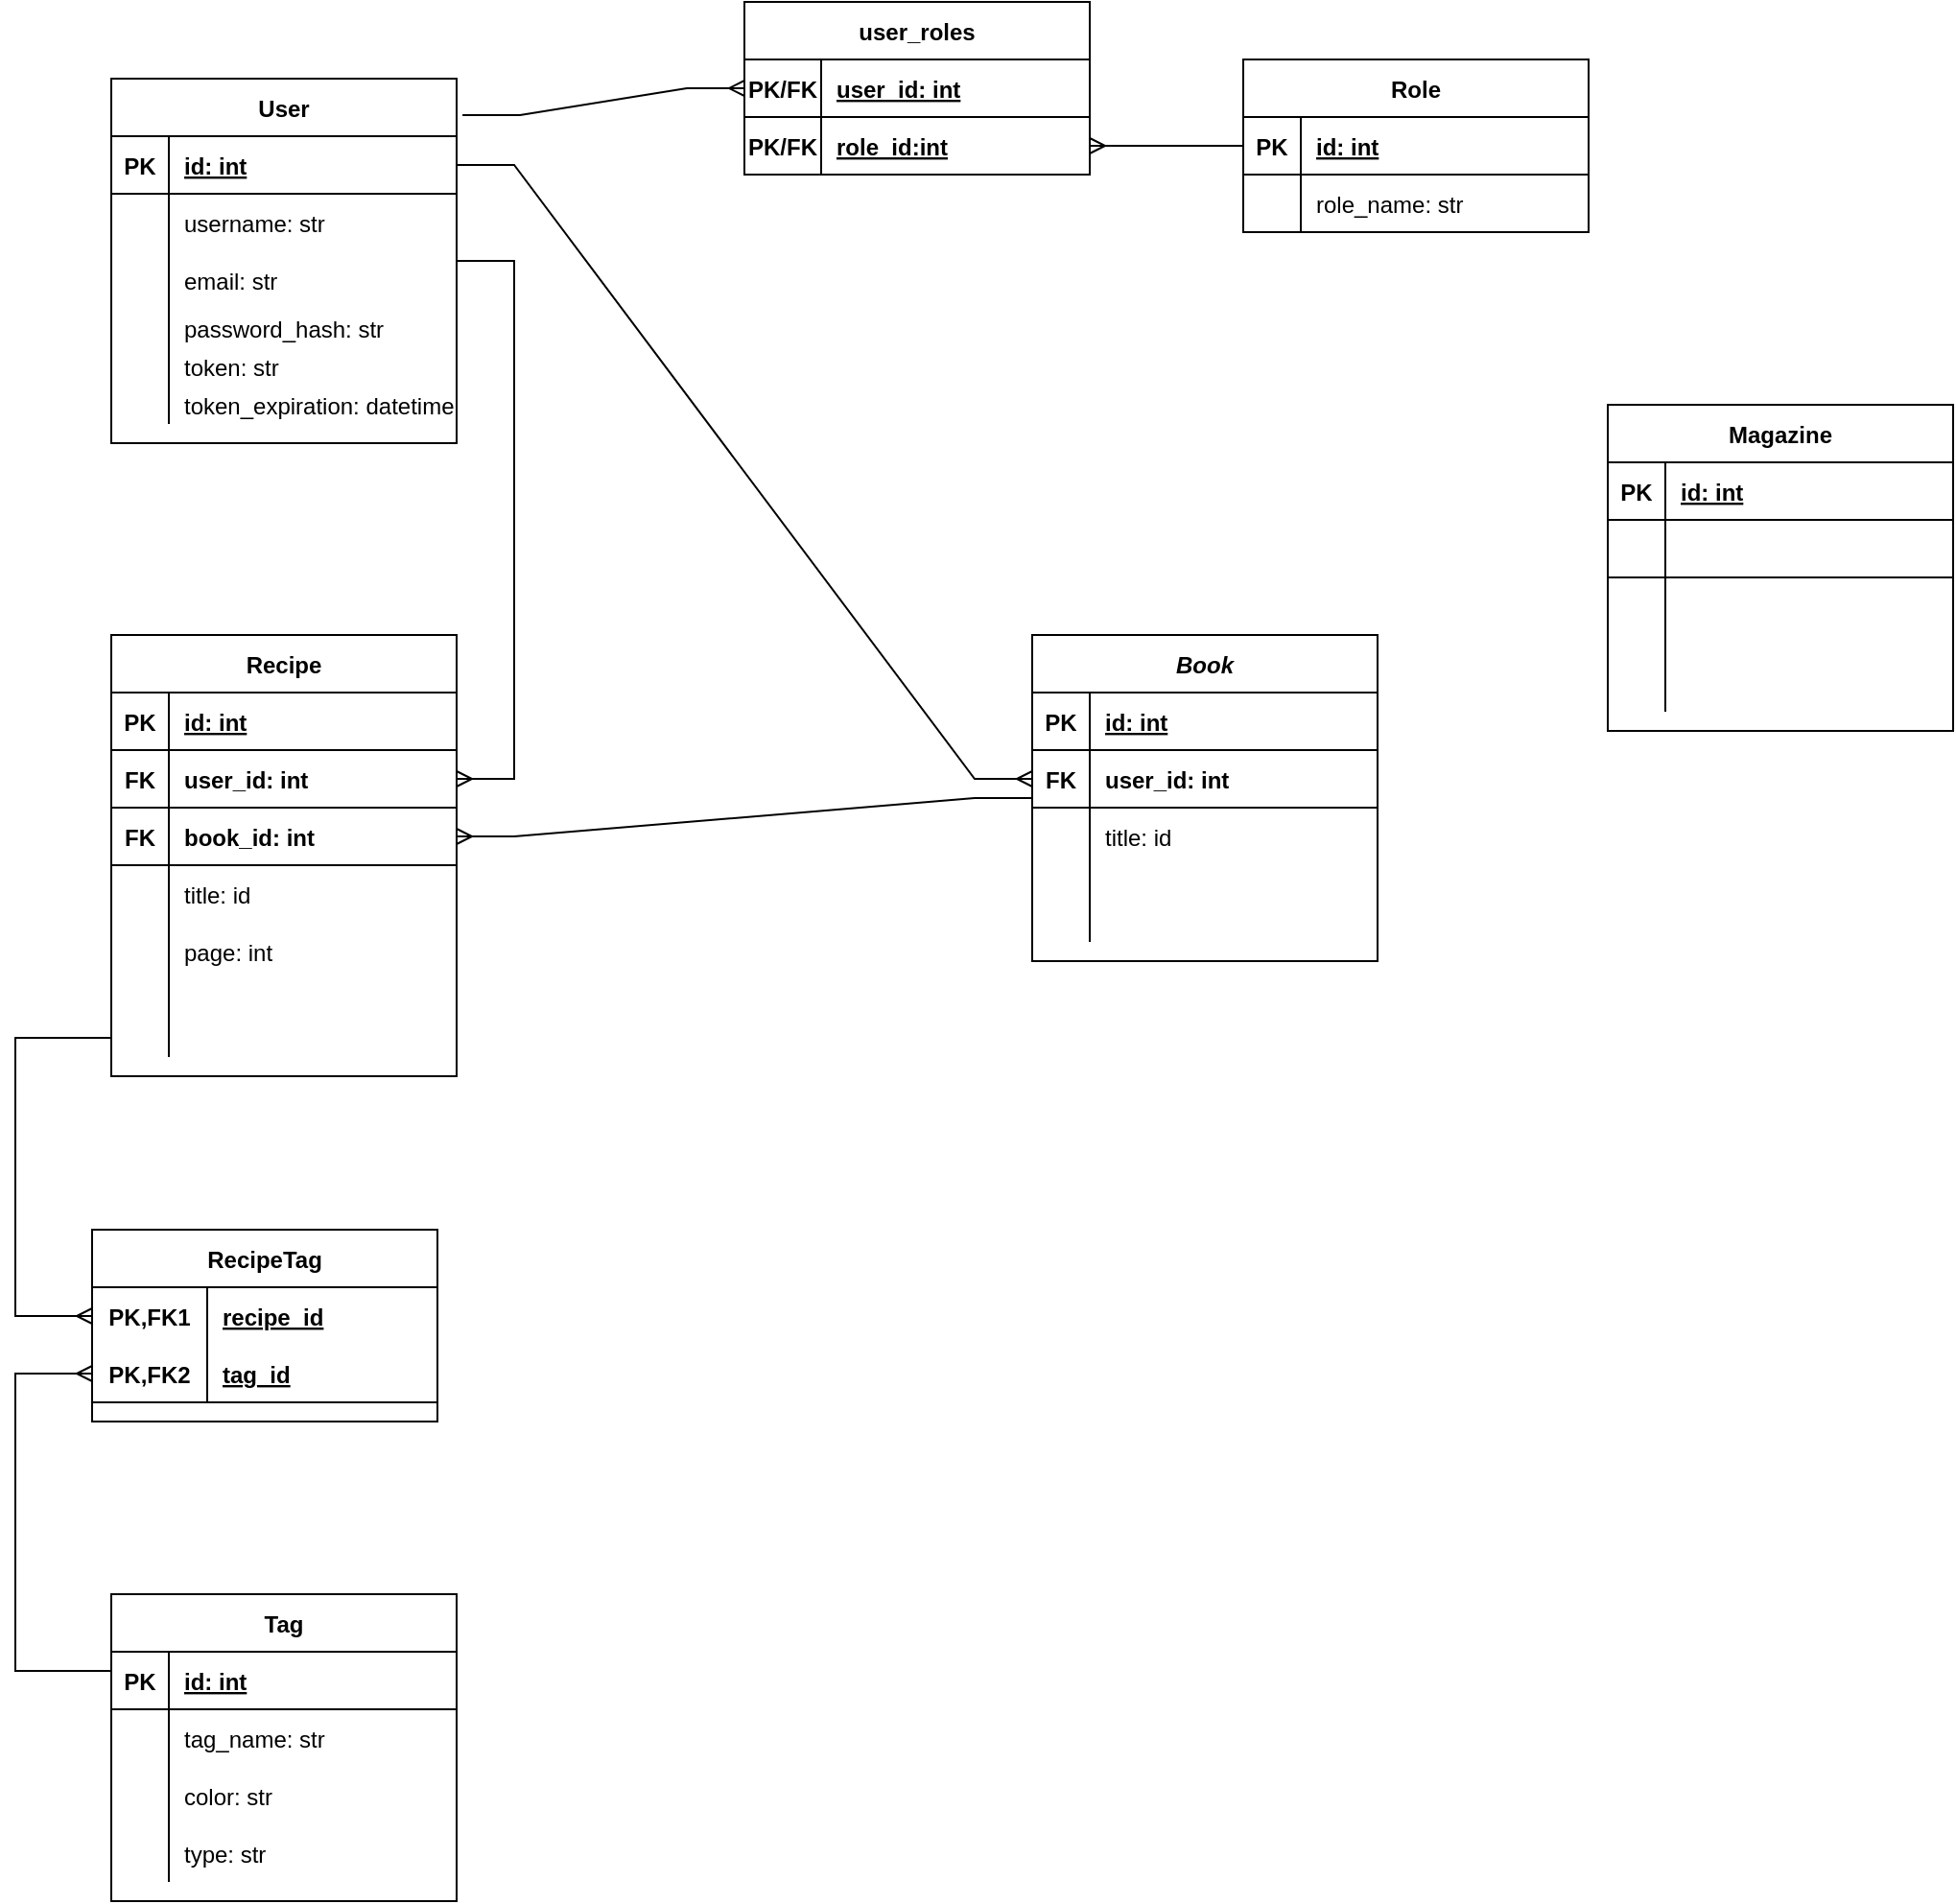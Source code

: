 <mxfile version="20.8.10" type="device"><diagram id="wYeY2DtK_2eT8Ha8kH9Z" name="Page-1"><mxGraphModel dx="1195" dy="825" grid="1" gridSize="10" guides="1" tooltips="1" connect="1" arrows="1" fold="1" page="0" pageScale="1" pageWidth="1200" pageHeight="1920" math="0" shadow="0"><root><mxCell id="0"/><mxCell id="1" parent="0"/><mxCell id="tixrzX26C8_fpP6NsToL-1" value="User" style="shape=table;startSize=30;container=1;collapsible=1;childLayout=tableLayout;fixedRows=1;rowLines=0;fontStyle=1;align=center;resizeLast=1;" parent="1" vertex="1"><mxGeometry x="170" y="140" width="180" height="190" as="geometry"/></mxCell><mxCell id="tixrzX26C8_fpP6NsToL-2" value="" style="shape=tableRow;horizontal=0;startSize=0;swimlaneHead=0;swimlaneBody=0;fillColor=none;collapsible=0;dropTarget=0;points=[[0,0.5],[1,0.5]];portConstraint=eastwest;top=0;left=0;right=0;bottom=1;" parent="tixrzX26C8_fpP6NsToL-1" vertex="1"><mxGeometry y="30" width="180" height="30" as="geometry"/></mxCell><mxCell id="tixrzX26C8_fpP6NsToL-3" value="PK" style="shape=partialRectangle;connectable=0;fillColor=none;top=0;left=0;bottom=0;right=0;fontStyle=1;overflow=hidden;" parent="tixrzX26C8_fpP6NsToL-2" vertex="1"><mxGeometry width="30" height="30" as="geometry"><mxRectangle width="30" height="30" as="alternateBounds"/></mxGeometry></mxCell><mxCell id="tixrzX26C8_fpP6NsToL-4" value="id: int" style="shape=partialRectangle;connectable=0;fillColor=none;top=0;left=0;bottom=0;right=0;align=left;spacingLeft=6;fontStyle=5;overflow=hidden;" parent="tixrzX26C8_fpP6NsToL-2" vertex="1"><mxGeometry x="30" width="150" height="30" as="geometry"><mxRectangle width="150" height="30" as="alternateBounds"/></mxGeometry></mxCell><mxCell id="tixrzX26C8_fpP6NsToL-5" value="" style="shape=tableRow;horizontal=0;startSize=0;swimlaneHead=0;swimlaneBody=0;fillColor=none;collapsible=0;dropTarget=0;points=[[0,0.5],[1,0.5]];portConstraint=eastwest;top=0;left=0;right=0;bottom=0;" parent="tixrzX26C8_fpP6NsToL-1" vertex="1"><mxGeometry y="60" width="180" height="30" as="geometry"/></mxCell><mxCell id="tixrzX26C8_fpP6NsToL-6" value="" style="shape=partialRectangle;connectable=0;fillColor=none;top=0;left=0;bottom=0;right=0;editable=1;overflow=hidden;" parent="tixrzX26C8_fpP6NsToL-5" vertex="1"><mxGeometry width="30" height="30" as="geometry"><mxRectangle width="30" height="30" as="alternateBounds"/></mxGeometry></mxCell><mxCell id="tixrzX26C8_fpP6NsToL-7" value="username: str" style="shape=partialRectangle;connectable=0;fillColor=none;top=0;left=0;bottom=0;right=0;align=left;spacingLeft=6;overflow=hidden;" parent="tixrzX26C8_fpP6NsToL-5" vertex="1"><mxGeometry x="30" width="150" height="30" as="geometry"><mxRectangle width="150" height="30" as="alternateBounds"/></mxGeometry></mxCell><mxCell id="tixrzX26C8_fpP6NsToL-8" value="" style="shape=tableRow;horizontal=0;startSize=0;swimlaneHead=0;swimlaneBody=0;fillColor=none;collapsible=0;dropTarget=0;points=[[0,0.5],[1,0.5]];portConstraint=eastwest;top=0;left=0;right=0;bottom=0;" parent="tixrzX26C8_fpP6NsToL-1" vertex="1"><mxGeometry y="90" width="180" height="30" as="geometry"/></mxCell><mxCell id="tixrzX26C8_fpP6NsToL-9" value="" style="shape=partialRectangle;connectable=0;fillColor=none;top=0;left=0;bottom=0;right=0;editable=1;overflow=hidden;" parent="tixrzX26C8_fpP6NsToL-8" vertex="1"><mxGeometry width="30" height="30" as="geometry"><mxRectangle width="30" height="30" as="alternateBounds"/></mxGeometry></mxCell><mxCell id="tixrzX26C8_fpP6NsToL-10" value="email: str" style="shape=partialRectangle;connectable=0;fillColor=none;top=0;left=0;bottom=0;right=0;align=left;spacingLeft=6;overflow=hidden;" parent="tixrzX26C8_fpP6NsToL-8" vertex="1"><mxGeometry x="30" width="150" height="30" as="geometry"><mxRectangle width="150" height="30" as="alternateBounds"/></mxGeometry></mxCell><mxCell id="tixrzX26C8_fpP6NsToL-11" value="" style="shape=tableRow;horizontal=0;startSize=0;swimlaneHead=0;swimlaneBody=0;fillColor=none;collapsible=0;dropTarget=0;points=[[0,0.5],[1,0.5]];portConstraint=eastwest;top=0;left=0;right=0;bottom=0;" parent="tixrzX26C8_fpP6NsToL-1" vertex="1"><mxGeometry y="120" width="180" height="20" as="geometry"/></mxCell><mxCell id="tixrzX26C8_fpP6NsToL-12" value="" style="shape=partialRectangle;connectable=0;fillColor=none;top=0;left=0;bottom=0;right=0;editable=1;overflow=hidden;" parent="tixrzX26C8_fpP6NsToL-11" vertex="1"><mxGeometry width="30" height="20" as="geometry"><mxRectangle width="30" height="20" as="alternateBounds"/></mxGeometry></mxCell><mxCell id="tixrzX26C8_fpP6NsToL-13" value="password_hash: str" style="shape=partialRectangle;connectable=0;fillColor=none;top=0;left=0;bottom=0;right=0;align=left;spacingLeft=6;overflow=hidden;" parent="tixrzX26C8_fpP6NsToL-11" vertex="1"><mxGeometry x="30" width="150" height="20" as="geometry"><mxRectangle width="150" height="20" as="alternateBounds"/></mxGeometry></mxCell><mxCell id="vhETk3Omozu1FD7YJd_N-47" style="shape=tableRow;horizontal=0;startSize=0;swimlaneHead=0;swimlaneBody=0;fillColor=none;collapsible=0;dropTarget=0;points=[[0,0.5],[1,0.5]];portConstraint=eastwest;top=0;left=0;right=0;bottom=0;" vertex="1" parent="tixrzX26C8_fpP6NsToL-1"><mxGeometry y="140" width="180" height="20" as="geometry"/></mxCell><mxCell id="vhETk3Omozu1FD7YJd_N-48" style="shape=partialRectangle;connectable=0;fillColor=none;top=0;left=0;bottom=0;right=0;editable=1;overflow=hidden;" vertex="1" parent="vhETk3Omozu1FD7YJd_N-47"><mxGeometry width="30" height="20" as="geometry"><mxRectangle width="30" height="20" as="alternateBounds"/></mxGeometry></mxCell><mxCell id="vhETk3Omozu1FD7YJd_N-49" value="token: str" style="shape=partialRectangle;connectable=0;fillColor=none;top=0;left=0;bottom=0;right=0;align=left;spacingLeft=6;overflow=hidden;" vertex="1" parent="vhETk3Omozu1FD7YJd_N-47"><mxGeometry x="30" width="150" height="20" as="geometry"><mxRectangle width="150" height="20" as="alternateBounds"/></mxGeometry></mxCell><mxCell id="vhETk3Omozu1FD7YJd_N-50" style="shape=tableRow;horizontal=0;startSize=0;swimlaneHead=0;swimlaneBody=0;fillColor=none;collapsible=0;dropTarget=0;points=[[0,0.5],[1,0.5]];portConstraint=eastwest;top=0;left=0;right=0;bottom=0;" vertex="1" parent="tixrzX26C8_fpP6NsToL-1"><mxGeometry y="160" width="180" height="20" as="geometry"/></mxCell><mxCell id="vhETk3Omozu1FD7YJd_N-51" style="shape=partialRectangle;connectable=0;fillColor=none;top=0;left=0;bottom=0;right=0;editable=1;overflow=hidden;" vertex="1" parent="vhETk3Omozu1FD7YJd_N-50"><mxGeometry width="30" height="20" as="geometry"><mxRectangle width="30" height="20" as="alternateBounds"/></mxGeometry></mxCell><mxCell id="vhETk3Omozu1FD7YJd_N-52" value="token_expiration: datetime" style="shape=partialRectangle;connectable=0;fillColor=none;top=0;left=0;bottom=0;right=0;align=left;spacingLeft=6;overflow=hidden;" vertex="1" parent="vhETk3Omozu1FD7YJd_N-50"><mxGeometry x="30" width="150" height="20" as="geometry"><mxRectangle width="150" height="20" as="alternateBounds"/></mxGeometry></mxCell><mxCell id="tixrzX26C8_fpP6NsToL-17" value="Recipe" style="shape=table;startSize=30;container=1;collapsible=1;childLayout=tableLayout;fixedRows=1;rowLines=0;fontStyle=1;align=center;resizeLast=1;" parent="1" vertex="1"><mxGeometry x="170" y="430" width="180" height="230" as="geometry"/></mxCell><mxCell id="tixrzX26C8_fpP6NsToL-18" value="" style="shape=tableRow;horizontal=0;startSize=0;swimlaneHead=0;swimlaneBody=0;fillColor=none;collapsible=0;dropTarget=0;points=[[0,0.5],[1,0.5]];portConstraint=eastwest;top=0;left=0;right=0;bottom=1;" parent="tixrzX26C8_fpP6NsToL-17" vertex="1"><mxGeometry y="30" width="180" height="30" as="geometry"/></mxCell><mxCell id="tixrzX26C8_fpP6NsToL-19" value="PK" style="shape=partialRectangle;connectable=0;fillColor=none;top=0;left=0;bottom=0;right=0;fontStyle=1;overflow=hidden;" parent="tixrzX26C8_fpP6NsToL-18" vertex="1"><mxGeometry width="30" height="30" as="geometry"><mxRectangle width="30" height="30" as="alternateBounds"/></mxGeometry></mxCell><mxCell id="tixrzX26C8_fpP6NsToL-20" value="id: int" style="shape=partialRectangle;connectable=0;fillColor=none;top=0;left=0;bottom=0;right=0;align=left;spacingLeft=6;fontStyle=5;overflow=hidden;" parent="tixrzX26C8_fpP6NsToL-18" vertex="1"><mxGeometry x="30" width="150" height="30" as="geometry"><mxRectangle width="150" height="30" as="alternateBounds"/></mxGeometry></mxCell><mxCell id="tixrzX26C8_fpP6NsToL-33" style="shape=tableRow;horizontal=0;startSize=0;swimlaneHead=0;swimlaneBody=0;fillColor=none;collapsible=0;dropTarget=0;points=[[0,0.5],[1,0.5]];portConstraint=eastwest;top=0;left=0;right=0;bottom=1;" parent="tixrzX26C8_fpP6NsToL-17" vertex="1"><mxGeometry y="60" width="180" height="30" as="geometry"/></mxCell><mxCell id="tixrzX26C8_fpP6NsToL-34" value="FK" style="shape=partialRectangle;connectable=0;fillColor=none;top=0;left=0;bottom=0;right=0;fontStyle=1;overflow=hidden;" parent="tixrzX26C8_fpP6NsToL-33" vertex="1"><mxGeometry width="30" height="30" as="geometry"><mxRectangle width="30" height="30" as="alternateBounds"/></mxGeometry></mxCell><mxCell id="tixrzX26C8_fpP6NsToL-35" value="user_id: int" style="shape=partialRectangle;connectable=0;fillColor=none;top=0;left=0;bottom=0;right=0;align=left;spacingLeft=6;fontStyle=1;overflow=hidden;" parent="tixrzX26C8_fpP6NsToL-33" vertex="1"><mxGeometry x="30" width="150" height="30" as="geometry"><mxRectangle width="150" height="30" as="alternateBounds"/></mxGeometry></mxCell><mxCell id="tixrzX26C8_fpP6NsToL-60" style="shape=tableRow;horizontal=0;startSize=0;swimlaneHead=0;swimlaneBody=0;fillColor=none;collapsible=0;dropTarget=0;points=[[0,0.5],[1,0.5]];portConstraint=eastwest;top=0;left=0;right=0;bottom=1;" parent="tixrzX26C8_fpP6NsToL-17" vertex="1"><mxGeometry y="90" width="180" height="30" as="geometry"/></mxCell><mxCell id="tixrzX26C8_fpP6NsToL-61" value="FK" style="shape=partialRectangle;connectable=0;fillColor=none;top=0;left=0;bottom=0;right=0;fontStyle=1;overflow=hidden;" parent="tixrzX26C8_fpP6NsToL-60" vertex="1"><mxGeometry width="30" height="30" as="geometry"><mxRectangle width="30" height="30" as="alternateBounds"/></mxGeometry></mxCell><mxCell id="tixrzX26C8_fpP6NsToL-62" value="book_id: int" style="shape=partialRectangle;connectable=0;fillColor=none;top=0;left=0;bottom=0;right=0;align=left;spacingLeft=6;fontStyle=1;overflow=hidden;" parent="tixrzX26C8_fpP6NsToL-60" vertex="1"><mxGeometry x="30" width="150" height="30" as="geometry"><mxRectangle width="150" height="30" as="alternateBounds"/></mxGeometry></mxCell><mxCell id="tixrzX26C8_fpP6NsToL-21" value="" style="shape=tableRow;horizontal=0;startSize=0;swimlaneHead=0;swimlaneBody=0;fillColor=none;collapsible=0;dropTarget=0;points=[[0,0.5],[1,0.5]];portConstraint=eastwest;top=0;left=0;right=0;bottom=0;" parent="tixrzX26C8_fpP6NsToL-17" vertex="1"><mxGeometry y="120" width="180" height="30" as="geometry"/></mxCell><mxCell id="tixrzX26C8_fpP6NsToL-22" value="" style="shape=partialRectangle;connectable=0;fillColor=none;top=0;left=0;bottom=0;right=0;editable=1;overflow=hidden;" parent="tixrzX26C8_fpP6NsToL-21" vertex="1"><mxGeometry width="30" height="30" as="geometry"><mxRectangle width="30" height="30" as="alternateBounds"/></mxGeometry></mxCell><mxCell id="tixrzX26C8_fpP6NsToL-23" value="title: id" style="shape=partialRectangle;connectable=0;fillColor=none;top=0;left=0;bottom=0;right=0;align=left;spacingLeft=6;overflow=hidden;" parent="tixrzX26C8_fpP6NsToL-21" vertex="1"><mxGeometry x="30" width="150" height="30" as="geometry"><mxRectangle width="150" height="30" as="alternateBounds"/></mxGeometry></mxCell><mxCell id="tixrzX26C8_fpP6NsToL-24" value="" style="shape=tableRow;horizontal=0;startSize=0;swimlaneHead=0;swimlaneBody=0;fillColor=none;collapsible=0;dropTarget=0;points=[[0,0.5],[1,0.5]];portConstraint=eastwest;top=0;left=0;right=0;bottom=0;" parent="tixrzX26C8_fpP6NsToL-17" vertex="1"><mxGeometry y="150" width="180" height="30" as="geometry"/></mxCell><mxCell id="tixrzX26C8_fpP6NsToL-25" value="" style="shape=partialRectangle;connectable=0;fillColor=none;top=0;left=0;bottom=0;right=0;editable=1;overflow=hidden;" parent="tixrzX26C8_fpP6NsToL-24" vertex="1"><mxGeometry width="30" height="30" as="geometry"><mxRectangle width="30" height="30" as="alternateBounds"/></mxGeometry></mxCell><mxCell id="tixrzX26C8_fpP6NsToL-26" value="page: int" style="shape=partialRectangle;connectable=0;fillColor=none;top=0;left=0;bottom=0;right=0;align=left;spacingLeft=6;overflow=hidden;" parent="tixrzX26C8_fpP6NsToL-24" vertex="1"><mxGeometry x="30" width="150" height="30" as="geometry"><mxRectangle width="150" height="30" as="alternateBounds"/></mxGeometry></mxCell><mxCell id="tixrzX26C8_fpP6NsToL-27" value="" style="shape=tableRow;horizontal=0;startSize=0;swimlaneHead=0;swimlaneBody=0;fillColor=none;collapsible=0;dropTarget=0;points=[[0,0.5],[1,0.5]];portConstraint=eastwest;top=0;left=0;right=0;bottom=0;" parent="tixrzX26C8_fpP6NsToL-17" vertex="1"><mxGeometry y="180" width="180" height="20" as="geometry"/></mxCell><mxCell id="tixrzX26C8_fpP6NsToL-28" value="" style="shape=partialRectangle;connectable=0;fillColor=none;top=0;left=0;bottom=0;right=0;editable=1;overflow=hidden;" parent="tixrzX26C8_fpP6NsToL-27" vertex="1"><mxGeometry width="30" height="20" as="geometry"><mxRectangle width="30" height="20" as="alternateBounds"/></mxGeometry></mxCell><mxCell id="tixrzX26C8_fpP6NsToL-29" value="" style="shape=partialRectangle;connectable=0;fillColor=none;top=0;left=0;bottom=0;right=0;align=left;spacingLeft=6;overflow=hidden;" parent="tixrzX26C8_fpP6NsToL-27" vertex="1"><mxGeometry x="30" width="150" height="20" as="geometry"><mxRectangle width="150" height="20" as="alternateBounds"/></mxGeometry></mxCell><mxCell id="tixrzX26C8_fpP6NsToL-30" style="shape=tableRow;horizontal=0;startSize=0;swimlaneHead=0;swimlaneBody=0;fillColor=none;collapsible=0;dropTarget=0;points=[[0,0.5],[1,0.5]];portConstraint=eastwest;top=0;left=0;right=0;bottom=0;" parent="tixrzX26C8_fpP6NsToL-17" vertex="1"><mxGeometry y="200" width="180" height="20" as="geometry"/></mxCell><mxCell id="tixrzX26C8_fpP6NsToL-31" style="shape=partialRectangle;connectable=0;fillColor=none;top=0;left=0;bottom=0;right=0;editable=1;overflow=hidden;" parent="tixrzX26C8_fpP6NsToL-30" vertex="1"><mxGeometry width="30" height="20" as="geometry"><mxRectangle width="30" height="20" as="alternateBounds"/></mxGeometry></mxCell><mxCell id="tixrzX26C8_fpP6NsToL-32" style="shape=partialRectangle;connectable=0;fillColor=none;top=0;left=0;bottom=0;right=0;align=left;spacingLeft=6;overflow=hidden;" parent="tixrzX26C8_fpP6NsToL-30" vertex="1"><mxGeometry x="30" width="150" height="20" as="geometry"><mxRectangle width="150" height="20" as="alternateBounds"/></mxGeometry></mxCell><mxCell id="tixrzX26C8_fpP6NsToL-37" value="" style="edgeStyle=entityRelationEdgeStyle;fontSize=12;html=1;endArrow=ERmany;rounded=0;entryX=1;entryY=0.5;entryDx=0;entryDy=0;" parent="1" source="tixrzX26C8_fpP6NsToL-1" target="tixrzX26C8_fpP6NsToL-33" edge="1"><mxGeometry width="100" height="100" relative="1" as="geometry"><mxPoint x="360" y="270" as="sourcePoint"/><mxPoint x="470" y="280" as="targetPoint"/></mxGeometry></mxCell><mxCell id="tixrzX26C8_fpP6NsToL-38" value="Book" style="shape=table;startSize=30;container=1;collapsible=1;childLayout=tableLayout;fixedRows=1;rowLines=0;fontStyle=3;align=center;resizeLast=1;" parent="1" vertex="1"><mxGeometry x="650" y="430" width="180" height="170" as="geometry"/></mxCell><mxCell id="tixrzX26C8_fpP6NsToL-39" value="" style="shape=tableRow;horizontal=0;startSize=0;swimlaneHead=0;swimlaneBody=0;fillColor=none;collapsible=0;dropTarget=0;points=[[0,0.5],[1,0.5]];portConstraint=eastwest;top=0;left=0;right=0;bottom=1;" parent="tixrzX26C8_fpP6NsToL-38" vertex="1"><mxGeometry y="30" width="180" height="30" as="geometry"/></mxCell><mxCell id="tixrzX26C8_fpP6NsToL-40" value="PK" style="shape=partialRectangle;connectable=0;fillColor=none;top=0;left=0;bottom=0;right=0;fontStyle=1;overflow=hidden;" parent="tixrzX26C8_fpP6NsToL-39" vertex="1"><mxGeometry width="30" height="30" as="geometry"><mxRectangle width="30" height="30" as="alternateBounds"/></mxGeometry></mxCell><mxCell id="tixrzX26C8_fpP6NsToL-41" value="id: int" style="shape=partialRectangle;connectable=0;fillColor=none;top=0;left=0;bottom=0;right=0;align=left;spacingLeft=6;fontStyle=5;overflow=hidden;" parent="tixrzX26C8_fpP6NsToL-39" vertex="1"><mxGeometry x="30" width="150" height="30" as="geometry"><mxRectangle width="150" height="30" as="alternateBounds"/></mxGeometry></mxCell><mxCell id="tixrzX26C8_fpP6NsToL-42" style="shape=tableRow;horizontal=0;startSize=0;swimlaneHead=0;swimlaneBody=0;fillColor=none;collapsible=0;dropTarget=0;points=[[0,0.5],[1,0.5]];portConstraint=eastwest;top=0;left=0;right=0;bottom=1;" parent="tixrzX26C8_fpP6NsToL-38" vertex="1"><mxGeometry y="60" width="180" height="30" as="geometry"/></mxCell><mxCell id="tixrzX26C8_fpP6NsToL-43" value="FK" style="shape=partialRectangle;connectable=0;fillColor=none;top=0;left=0;bottom=0;right=0;fontStyle=1;overflow=hidden;" parent="tixrzX26C8_fpP6NsToL-42" vertex="1"><mxGeometry width="30" height="30" as="geometry"><mxRectangle width="30" height="30" as="alternateBounds"/></mxGeometry></mxCell><mxCell id="tixrzX26C8_fpP6NsToL-44" value="user_id: int" style="shape=partialRectangle;connectable=0;fillColor=none;top=0;left=0;bottom=0;right=0;align=left;spacingLeft=6;fontStyle=1;overflow=hidden;" parent="tixrzX26C8_fpP6NsToL-42" vertex="1"><mxGeometry x="30" width="150" height="30" as="geometry"><mxRectangle width="150" height="30" as="alternateBounds"/></mxGeometry></mxCell><mxCell id="tixrzX26C8_fpP6NsToL-45" value="" style="shape=tableRow;horizontal=0;startSize=0;swimlaneHead=0;swimlaneBody=0;fillColor=none;collapsible=0;dropTarget=0;points=[[0,0.5],[1,0.5]];portConstraint=eastwest;top=0;left=0;right=0;bottom=0;" parent="tixrzX26C8_fpP6NsToL-38" vertex="1"><mxGeometry y="90" width="180" height="30" as="geometry"/></mxCell><mxCell id="tixrzX26C8_fpP6NsToL-46" value="" style="shape=partialRectangle;connectable=0;fillColor=none;top=0;left=0;bottom=0;right=0;editable=1;overflow=hidden;" parent="tixrzX26C8_fpP6NsToL-45" vertex="1"><mxGeometry width="30" height="30" as="geometry"><mxRectangle width="30" height="30" as="alternateBounds"/></mxGeometry></mxCell><mxCell id="tixrzX26C8_fpP6NsToL-47" value="title: id" style="shape=partialRectangle;connectable=0;fillColor=none;top=0;left=0;bottom=0;right=0;align=left;spacingLeft=6;overflow=hidden;" parent="tixrzX26C8_fpP6NsToL-45" vertex="1"><mxGeometry x="30" width="150" height="30" as="geometry"><mxRectangle width="150" height="30" as="alternateBounds"/></mxGeometry></mxCell><mxCell id="tixrzX26C8_fpP6NsToL-51" value="" style="shape=tableRow;horizontal=0;startSize=0;swimlaneHead=0;swimlaneBody=0;fillColor=none;collapsible=0;dropTarget=0;points=[[0,0.5],[1,0.5]];portConstraint=eastwest;top=0;left=0;right=0;bottom=0;" parent="tixrzX26C8_fpP6NsToL-38" vertex="1"><mxGeometry y="120" width="180" height="20" as="geometry"/></mxCell><mxCell id="tixrzX26C8_fpP6NsToL-52" value="" style="shape=partialRectangle;connectable=0;fillColor=none;top=0;left=0;bottom=0;right=0;editable=1;overflow=hidden;" parent="tixrzX26C8_fpP6NsToL-51" vertex="1"><mxGeometry width="30" height="20" as="geometry"><mxRectangle width="30" height="20" as="alternateBounds"/></mxGeometry></mxCell><mxCell id="tixrzX26C8_fpP6NsToL-53" value="" style="shape=partialRectangle;connectable=0;fillColor=none;top=0;left=0;bottom=0;right=0;align=left;spacingLeft=6;overflow=hidden;" parent="tixrzX26C8_fpP6NsToL-51" vertex="1"><mxGeometry x="30" width="150" height="20" as="geometry"><mxRectangle width="150" height="20" as="alternateBounds"/></mxGeometry></mxCell><mxCell id="tixrzX26C8_fpP6NsToL-54" style="shape=tableRow;horizontal=0;startSize=0;swimlaneHead=0;swimlaneBody=0;fillColor=none;collapsible=0;dropTarget=0;points=[[0,0.5],[1,0.5]];portConstraint=eastwest;top=0;left=0;right=0;bottom=0;" parent="tixrzX26C8_fpP6NsToL-38" vertex="1"><mxGeometry y="140" width="180" height="20" as="geometry"/></mxCell><mxCell id="tixrzX26C8_fpP6NsToL-55" style="shape=partialRectangle;connectable=0;fillColor=none;top=0;left=0;bottom=0;right=0;editable=1;overflow=hidden;" parent="tixrzX26C8_fpP6NsToL-54" vertex="1"><mxGeometry width="30" height="20" as="geometry"><mxRectangle width="30" height="20" as="alternateBounds"/></mxGeometry></mxCell><mxCell id="tixrzX26C8_fpP6NsToL-56" style="shape=partialRectangle;connectable=0;fillColor=none;top=0;left=0;bottom=0;right=0;align=left;spacingLeft=6;overflow=hidden;" parent="tixrzX26C8_fpP6NsToL-54" vertex="1"><mxGeometry x="30" width="150" height="20" as="geometry"><mxRectangle width="150" height="20" as="alternateBounds"/></mxGeometry></mxCell><mxCell id="tixrzX26C8_fpP6NsToL-63" value="" style="edgeStyle=entityRelationEdgeStyle;fontSize=12;html=1;endArrow=ERmany;rounded=0;exitX=1;exitY=0.5;exitDx=0;exitDy=0;entryX=0;entryY=0.5;entryDx=0;entryDy=0;" parent="1" source="tixrzX26C8_fpP6NsToL-2" target="tixrzX26C8_fpP6NsToL-42" edge="1"><mxGeometry width="100" height="100" relative="1" as="geometry"><mxPoint x="270" y="540" as="sourcePoint"/><mxPoint x="490" y="370" as="targetPoint"/></mxGeometry></mxCell><mxCell id="tixrzX26C8_fpP6NsToL-64" value="" style="edgeStyle=entityRelationEdgeStyle;fontSize=12;html=1;endArrow=ERmany;rounded=0;entryX=1;entryY=0.5;entryDx=0;entryDy=0;" parent="1" source="tixrzX26C8_fpP6NsToL-38" target="tixrzX26C8_fpP6NsToL-60" edge="1"><mxGeometry width="100" height="100" relative="1" as="geometry"><mxPoint x="580.0" y="565" as="sourcePoint"/><mxPoint x="370" y="440" as="targetPoint"/></mxGeometry></mxCell><mxCell id="tixrzX26C8_fpP6NsToL-65" value="Tag" style="shape=table;startSize=30;container=1;collapsible=1;childLayout=tableLayout;fixedRows=1;rowLines=0;fontStyle=1;align=center;resizeLast=1;" parent="1" vertex="1"><mxGeometry x="170" y="930" width="180" height="160" as="geometry"/></mxCell><mxCell id="tixrzX26C8_fpP6NsToL-66" value="" style="shape=tableRow;horizontal=0;startSize=0;swimlaneHead=0;swimlaneBody=0;fillColor=none;collapsible=0;dropTarget=0;points=[[0,0.5],[1,0.5]];portConstraint=eastwest;top=0;left=0;right=0;bottom=1;" parent="tixrzX26C8_fpP6NsToL-65" vertex="1"><mxGeometry y="30" width="180" height="30" as="geometry"/></mxCell><mxCell id="tixrzX26C8_fpP6NsToL-67" value="PK" style="shape=partialRectangle;connectable=0;fillColor=none;top=0;left=0;bottom=0;right=0;fontStyle=1;overflow=hidden;" parent="tixrzX26C8_fpP6NsToL-66" vertex="1"><mxGeometry width="30" height="30" as="geometry"><mxRectangle width="30" height="30" as="alternateBounds"/></mxGeometry></mxCell><mxCell id="tixrzX26C8_fpP6NsToL-68" value="id: int" style="shape=partialRectangle;connectable=0;fillColor=none;top=0;left=0;bottom=0;right=0;align=left;spacingLeft=6;fontStyle=5;overflow=hidden;" parent="tixrzX26C8_fpP6NsToL-66" vertex="1"><mxGeometry x="30" width="150" height="30" as="geometry"><mxRectangle width="150" height="30" as="alternateBounds"/></mxGeometry></mxCell><mxCell id="tixrzX26C8_fpP6NsToL-69" value="" style="shape=tableRow;horizontal=0;startSize=0;swimlaneHead=0;swimlaneBody=0;fillColor=none;collapsible=0;dropTarget=0;points=[[0,0.5],[1,0.5]];portConstraint=eastwest;top=0;left=0;right=0;bottom=0;" parent="tixrzX26C8_fpP6NsToL-65" vertex="1"><mxGeometry y="60" width="180" height="30" as="geometry"/></mxCell><mxCell id="tixrzX26C8_fpP6NsToL-70" value="" style="shape=partialRectangle;connectable=0;fillColor=none;top=0;left=0;bottom=0;right=0;editable=1;overflow=hidden;" parent="tixrzX26C8_fpP6NsToL-69" vertex="1"><mxGeometry width="30" height="30" as="geometry"><mxRectangle width="30" height="30" as="alternateBounds"/></mxGeometry></mxCell><mxCell id="tixrzX26C8_fpP6NsToL-71" value="tag_name: str" style="shape=partialRectangle;connectable=0;fillColor=none;top=0;left=0;bottom=0;right=0;align=left;spacingLeft=6;overflow=hidden;" parent="tixrzX26C8_fpP6NsToL-69" vertex="1"><mxGeometry x="30" width="150" height="30" as="geometry"><mxRectangle width="150" height="30" as="alternateBounds"/></mxGeometry></mxCell><mxCell id="tixrzX26C8_fpP6NsToL-72" value="" style="shape=tableRow;horizontal=0;startSize=0;swimlaneHead=0;swimlaneBody=0;fillColor=none;collapsible=0;dropTarget=0;points=[[0,0.5],[1,0.5]];portConstraint=eastwest;top=0;left=0;right=0;bottom=0;" parent="tixrzX26C8_fpP6NsToL-65" vertex="1"><mxGeometry y="90" width="180" height="30" as="geometry"/></mxCell><mxCell id="tixrzX26C8_fpP6NsToL-73" value="" style="shape=partialRectangle;connectable=0;fillColor=none;top=0;left=0;bottom=0;right=0;editable=1;overflow=hidden;" parent="tixrzX26C8_fpP6NsToL-72" vertex="1"><mxGeometry width="30" height="30" as="geometry"><mxRectangle width="30" height="30" as="alternateBounds"/></mxGeometry></mxCell><mxCell id="tixrzX26C8_fpP6NsToL-74" value="color: str" style="shape=partialRectangle;connectable=0;fillColor=none;top=0;left=0;bottom=0;right=0;align=left;spacingLeft=6;overflow=hidden;" parent="tixrzX26C8_fpP6NsToL-72" vertex="1"><mxGeometry x="30" width="150" height="30" as="geometry"><mxRectangle width="150" height="30" as="alternateBounds"/></mxGeometry></mxCell><mxCell id="tixrzX26C8_fpP6NsToL-75" value="" style="shape=tableRow;horizontal=0;startSize=0;swimlaneHead=0;swimlaneBody=0;fillColor=none;collapsible=0;dropTarget=0;points=[[0,0.5],[1,0.5]];portConstraint=eastwest;top=0;left=0;right=0;bottom=0;" parent="tixrzX26C8_fpP6NsToL-65" vertex="1"><mxGeometry y="120" width="180" height="30" as="geometry"/></mxCell><mxCell id="tixrzX26C8_fpP6NsToL-76" value="" style="shape=partialRectangle;connectable=0;fillColor=none;top=0;left=0;bottom=0;right=0;editable=1;overflow=hidden;" parent="tixrzX26C8_fpP6NsToL-75" vertex="1"><mxGeometry width="30" height="30" as="geometry"><mxRectangle width="30" height="30" as="alternateBounds"/></mxGeometry></mxCell><mxCell id="tixrzX26C8_fpP6NsToL-77" value="type: str" style="shape=partialRectangle;connectable=0;fillColor=none;top=0;left=0;bottom=0;right=0;align=left;spacingLeft=6;overflow=hidden;" parent="tixrzX26C8_fpP6NsToL-75" vertex="1"><mxGeometry x="30" width="150" height="30" as="geometry"><mxRectangle width="150" height="30" as="alternateBounds"/></mxGeometry></mxCell><mxCell id="tixrzX26C8_fpP6NsToL-78" value="RecipeTag" style="shape=table;startSize=30;container=1;collapsible=1;childLayout=tableLayout;fixedRows=1;rowLines=0;fontStyle=1;align=center;resizeLast=1;" parent="1" vertex="1"><mxGeometry x="160" y="740" width="180" height="100" as="geometry"/></mxCell><mxCell id="tixrzX26C8_fpP6NsToL-79" value="" style="shape=tableRow;horizontal=0;startSize=0;swimlaneHead=0;swimlaneBody=0;fillColor=none;collapsible=0;dropTarget=0;points=[[0,0.5],[1,0.5]];portConstraint=eastwest;top=0;left=0;right=0;bottom=0;" parent="tixrzX26C8_fpP6NsToL-78" vertex="1"><mxGeometry y="30" width="180" height="30" as="geometry"/></mxCell><mxCell id="tixrzX26C8_fpP6NsToL-80" value="PK,FK1" style="shape=partialRectangle;connectable=0;fillColor=none;top=0;left=0;bottom=0;right=0;fontStyle=1;overflow=hidden;" parent="tixrzX26C8_fpP6NsToL-79" vertex="1"><mxGeometry width="60" height="30" as="geometry"><mxRectangle width="60" height="30" as="alternateBounds"/></mxGeometry></mxCell><mxCell id="tixrzX26C8_fpP6NsToL-81" value="recipe_id" style="shape=partialRectangle;connectable=0;fillColor=none;top=0;left=0;bottom=0;right=0;align=left;spacingLeft=6;fontStyle=5;overflow=hidden;" parent="tixrzX26C8_fpP6NsToL-79" vertex="1"><mxGeometry x="60" width="120" height="30" as="geometry"><mxRectangle width="120" height="30" as="alternateBounds"/></mxGeometry></mxCell><mxCell id="tixrzX26C8_fpP6NsToL-82" value="" style="shape=tableRow;horizontal=0;startSize=0;swimlaneHead=0;swimlaneBody=0;fillColor=none;collapsible=0;dropTarget=0;points=[[0,0.5],[1,0.5]];portConstraint=eastwest;top=0;left=0;right=0;bottom=1;" parent="tixrzX26C8_fpP6NsToL-78" vertex="1"><mxGeometry y="60" width="180" height="30" as="geometry"/></mxCell><mxCell id="tixrzX26C8_fpP6NsToL-83" value="PK,FK2" style="shape=partialRectangle;connectable=0;fillColor=none;top=0;left=0;bottom=0;right=0;fontStyle=1;overflow=hidden;" parent="tixrzX26C8_fpP6NsToL-82" vertex="1"><mxGeometry width="60" height="30" as="geometry"><mxRectangle width="60" height="30" as="alternateBounds"/></mxGeometry></mxCell><mxCell id="tixrzX26C8_fpP6NsToL-84" value="tag_id" style="shape=partialRectangle;connectable=0;fillColor=none;top=0;left=0;bottom=0;right=0;align=left;spacingLeft=6;fontStyle=5;overflow=hidden;" parent="tixrzX26C8_fpP6NsToL-82" vertex="1"><mxGeometry x="60" width="120" height="30" as="geometry"><mxRectangle width="120" height="30" as="alternateBounds"/></mxGeometry></mxCell><mxCell id="tixrzX26C8_fpP6NsToL-91" value="" style="fontSize=12;html=1;endArrow=ERmany;rounded=0;exitX=0;exitY=0.5;exitDx=0;exitDy=0;entryX=0;entryY=0.5;entryDx=0;entryDy=0;edgeStyle=elbowEdgeStyle;" parent="1" source="tixrzX26C8_fpP6NsToL-30" target="tixrzX26C8_fpP6NsToL-79" edge="1"><mxGeometry width="100" height="100" relative="1" as="geometry"><mxPoint x="220" y="820" as="sourcePoint"/><mxPoint x="100" y="660" as="targetPoint"/><Array as="points"><mxPoint x="120" y="710"/></Array></mxGeometry></mxCell><mxCell id="tixrzX26C8_fpP6NsToL-93" value="" style="fontSize=12;html=1;endArrow=ERmany;rounded=0;entryX=0;entryY=0.5;entryDx=0;entryDy=0;exitX=0;exitY=0.25;exitDx=0;exitDy=0;edgeStyle=elbowEdgeStyle;" parent="1" source="tixrzX26C8_fpP6NsToL-65" target="tixrzX26C8_fpP6NsToL-82" edge="1"><mxGeometry width="100" height="100" relative="1" as="geometry"><mxPoint x="220" y="820" as="sourcePoint"/><mxPoint x="150" y="860" as="targetPoint"/><Array as="points"><mxPoint x="120" y="890"/></Array></mxGeometry></mxCell><mxCell id="vhETk3Omozu1FD7YJd_N-7" value="user_roles" style="shape=table;startSize=30;container=1;collapsible=1;childLayout=tableLayout;fixedRows=1;rowLines=0;fontStyle=1;align=center;resizeLast=1;" vertex="1" parent="1"><mxGeometry x="500" y="100" width="180" height="90" as="geometry"/></mxCell><mxCell id="vhETk3Omozu1FD7YJd_N-8" value="" style="shape=tableRow;horizontal=0;startSize=0;swimlaneHead=0;swimlaneBody=0;fillColor=none;collapsible=0;dropTarget=0;points=[[0,0.5],[1,0.5]];portConstraint=eastwest;top=0;left=0;right=0;bottom=1;" vertex="1" parent="vhETk3Omozu1FD7YJd_N-7"><mxGeometry y="30" width="180" height="30" as="geometry"/></mxCell><mxCell id="vhETk3Omozu1FD7YJd_N-9" value="PK/FK" style="shape=partialRectangle;connectable=0;fillColor=none;top=0;left=0;bottom=0;right=0;fontStyle=1;overflow=hidden;" vertex="1" parent="vhETk3Omozu1FD7YJd_N-8"><mxGeometry width="40" height="30" as="geometry"><mxRectangle width="40" height="30" as="alternateBounds"/></mxGeometry></mxCell><mxCell id="vhETk3Omozu1FD7YJd_N-10" value="user_id: int" style="shape=partialRectangle;connectable=0;fillColor=none;top=0;left=0;bottom=0;right=0;align=left;spacingLeft=6;fontStyle=5;overflow=hidden;" vertex="1" parent="vhETk3Omozu1FD7YJd_N-8"><mxGeometry x="40" width="140" height="30" as="geometry"><mxRectangle width="140" height="30" as="alternateBounds"/></mxGeometry></mxCell><mxCell id="vhETk3Omozu1FD7YJd_N-20" style="shape=tableRow;horizontal=0;startSize=0;swimlaneHead=0;swimlaneBody=0;fillColor=none;collapsible=0;dropTarget=0;points=[[0,0.5],[1,0.5]];portConstraint=eastwest;top=0;left=0;right=0;bottom=1;" vertex="1" parent="vhETk3Omozu1FD7YJd_N-7"><mxGeometry y="60" width="180" height="30" as="geometry"/></mxCell><mxCell id="vhETk3Omozu1FD7YJd_N-21" value="PK/FK" style="shape=partialRectangle;connectable=0;fillColor=none;top=0;left=0;bottom=0;right=0;fontStyle=1;overflow=hidden;" vertex="1" parent="vhETk3Omozu1FD7YJd_N-20"><mxGeometry width="40" height="30" as="geometry"><mxRectangle width="40" height="30" as="alternateBounds"/></mxGeometry></mxCell><mxCell id="vhETk3Omozu1FD7YJd_N-22" value="role_id:int" style="shape=partialRectangle;connectable=0;fillColor=none;top=0;left=0;bottom=0;right=0;align=left;spacingLeft=6;fontStyle=5;overflow=hidden;" vertex="1" parent="vhETk3Omozu1FD7YJd_N-20"><mxGeometry x="40" width="140" height="30" as="geometry"><mxRectangle width="140" height="30" as="alternateBounds"/></mxGeometry></mxCell><mxCell id="vhETk3Omozu1FD7YJd_N-26" value="Role" style="shape=table;startSize=30;container=1;collapsible=1;childLayout=tableLayout;fixedRows=1;rowLines=0;fontStyle=1;align=center;resizeLast=1;" vertex="1" parent="1"><mxGeometry x="760" y="130" width="180" height="90" as="geometry"/></mxCell><mxCell id="vhETk3Omozu1FD7YJd_N-27" value="" style="shape=tableRow;horizontal=0;startSize=0;swimlaneHead=0;swimlaneBody=0;fillColor=none;collapsible=0;dropTarget=0;points=[[0,0.5],[1,0.5]];portConstraint=eastwest;top=0;left=0;right=0;bottom=1;" vertex="1" parent="vhETk3Omozu1FD7YJd_N-26"><mxGeometry y="30" width="180" height="30" as="geometry"/></mxCell><mxCell id="vhETk3Omozu1FD7YJd_N-28" value="PK" style="shape=partialRectangle;connectable=0;fillColor=none;top=0;left=0;bottom=0;right=0;fontStyle=1;overflow=hidden;" vertex="1" parent="vhETk3Omozu1FD7YJd_N-27"><mxGeometry width="30" height="30" as="geometry"><mxRectangle width="30" height="30" as="alternateBounds"/></mxGeometry></mxCell><mxCell id="vhETk3Omozu1FD7YJd_N-29" value="id: int" style="shape=partialRectangle;connectable=0;fillColor=none;top=0;left=0;bottom=0;right=0;align=left;spacingLeft=6;fontStyle=5;overflow=hidden;" vertex="1" parent="vhETk3Omozu1FD7YJd_N-27"><mxGeometry x="30" width="150" height="30" as="geometry"><mxRectangle width="150" height="30" as="alternateBounds"/></mxGeometry></mxCell><mxCell id="vhETk3Omozu1FD7YJd_N-39" style="shape=tableRow;horizontal=0;startSize=0;swimlaneHead=0;swimlaneBody=0;fillColor=none;collapsible=0;dropTarget=0;points=[[0,0.5],[1,0.5]];portConstraint=eastwest;top=0;left=0;right=0;bottom=0;" vertex="1" parent="vhETk3Omozu1FD7YJd_N-26"><mxGeometry y="60" width="180" height="30" as="geometry"/></mxCell><mxCell id="vhETk3Omozu1FD7YJd_N-40" style="shape=partialRectangle;connectable=0;fillColor=none;top=0;left=0;bottom=0;right=0;editable=1;overflow=hidden;" vertex="1" parent="vhETk3Omozu1FD7YJd_N-39"><mxGeometry width="30" height="30" as="geometry"><mxRectangle width="30" height="30" as="alternateBounds"/></mxGeometry></mxCell><mxCell id="vhETk3Omozu1FD7YJd_N-41" value="role_name: str" style="shape=partialRectangle;connectable=0;fillColor=none;top=0;left=0;bottom=0;right=0;align=left;spacingLeft=6;overflow=hidden;" vertex="1" parent="vhETk3Omozu1FD7YJd_N-39"><mxGeometry x="30" width="150" height="30" as="geometry"><mxRectangle width="150" height="30" as="alternateBounds"/></mxGeometry></mxCell><mxCell id="vhETk3Omozu1FD7YJd_N-42" value="" style="edgeStyle=entityRelationEdgeStyle;fontSize=12;html=1;endArrow=ERmany;rounded=0;entryX=1;entryY=0.5;entryDx=0;entryDy=0;exitX=0;exitY=0.5;exitDx=0;exitDy=0;" edge="1" parent="1" source="vhETk3Omozu1FD7YJd_N-27" target="vhETk3Omozu1FD7YJd_N-20"><mxGeometry width="100" height="100" relative="1" as="geometry"><mxPoint x="600" y="380" as="sourcePoint"/><mxPoint x="700" y="280" as="targetPoint"/></mxGeometry></mxCell><mxCell id="vhETk3Omozu1FD7YJd_N-43" value="" style="edgeStyle=entityRelationEdgeStyle;fontSize=12;html=1;endArrow=ERmany;rounded=0;entryX=0;entryY=0.5;entryDx=0;entryDy=0;exitX=1.017;exitY=0.1;exitDx=0;exitDy=0;exitPerimeter=0;" edge="1" parent="1" source="tixrzX26C8_fpP6NsToL-1" target="vhETk3Omozu1FD7YJd_N-8"><mxGeometry width="100" height="100" relative="1" as="geometry"><mxPoint x="470" y="370" as="sourcePoint"/><mxPoint x="570" y="270" as="targetPoint"/></mxGeometry></mxCell><mxCell id="vhETk3Omozu1FD7YJd_N-53" value="Magazine" style="shape=table;startSize=30;container=1;collapsible=1;childLayout=tableLayout;fixedRows=1;rowLines=0;fontStyle=1;align=center;resizeLast=1;" vertex="1" parent="1"><mxGeometry x="950" y="310" width="180" height="170" as="geometry"/></mxCell><mxCell id="vhETk3Omozu1FD7YJd_N-54" value="" style="shape=tableRow;horizontal=0;startSize=0;swimlaneHead=0;swimlaneBody=0;fillColor=none;collapsible=0;dropTarget=0;points=[[0,0.5],[1,0.5]];portConstraint=eastwest;top=0;left=0;right=0;bottom=1;" vertex="1" parent="vhETk3Omozu1FD7YJd_N-53"><mxGeometry y="30" width="180" height="30" as="geometry"/></mxCell><mxCell id="vhETk3Omozu1FD7YJd_N-55" value="PK" style="shape=partialRectangle;connectable=0;fillColor=none;top=0;left=0;bottom=0;right=0;fontStyle=1;overflow=hidden;" vertex="1" parent="vhETk3Omozu1FD7YJd_N-54"><mxGeometry width="30" height="30" as="geometry"><mxRectangle width="30" height="30" as="alternateBounds"/></mxGeometry></mxCell><mxCell id="vhETk3Omozu1FD7YJd_N-56" value="id: int" style="shape=partialRectangle;connectable=0;fillColor=none;top=0;left=0;bottom=0;right=0;align=left;spacingLeft=6;fontStyle=5;overflow=hidden;" vertex="1" parent="vhETk3Omozu1FD7YJd_N-54"><mxGeometry x="30" width="150" height="30" as="geometry"><mxRectangle width="150" height="30" as="alternateBounds"/></mxGeometry></mxCell><mxCell id="vhETk3Omozu1FD7YJd_N-57" style="shape=tableRow;horizontal=0;startSize=0;swimlaneHead=0;swimlaneBody=0;fillColor=none;collapsible=0;dropTarget=0;points=[[0,0.5],[1,0.5]];portConstraint=eastwest;top=0;left=0;right=0;bottom=1;" vertex="1" parent="vhETk3Omozu1FD7YJd_N-53"><mxGeometry y="60" width="180" height="30" as="geometry"/></mxCell><mxCell id="vhETk3Omozu1FD7YJd_N-58" value="" style="shape=partialRectangle;connectable=0;fillColor=none;top=0;left=0;bottom=0;right=0;fontStyle=1;overflow=hidden;" vertex="1" parent="vhETk3Omozu1FD7YJd_N-57"><mxGeometry width="30" height="30" as="geometry"><mxRectangle width="30" height="30" as="alternateBounds"/></mxGeometry></mxCell><mxCell id="vhETk3Omozu1FD7YJd_N-59" value="" style="shape=partialRectangle;connectable=0;fillColor=none;top=0;left=0;bottom=0;right=0;align=left;spacingLeft=6;fontStyle=1;overflow=hidden;" vertex="1" parent="vhETk3Omozu1FD7YJd_N-57"><mxGeometry x="30" width="150" height="30" as="geometry"><mxRectangle width="150" height="30" as="alternateBounds"/></mxGeometry></mxCell><mxCell id="vhETk3Omozu1FD7YJd_N-60" value="" style="shape=tableRow;horizontal=0;startSize=0;swimlaneHead=0;swimlaneBody=0;fillColor=none;collapsible=0;dropTarget=0;points=[[0,0.5],[1,0.5]];portConstraint=eastwest;top=0;left=0;right=0;bottom=0;" vertex="1" parent="vhETk3Omozu1FD7YJd_N-53"><mxGeometry y="90" width="180" height="30" as="geometry"/></mxCell><mxCell id="vhETk3Omozu1FD7YJd_N-61" value="" style="shape=partialRectangle;connectable=0;fillColor=none;top=0;left=0;bottom=0;right=0;editable=1;overflow=hidden;" vertex="1" parent="vhETk3Omozu1FD7YJd_N-60"><mxGeometry width="30" height="30" as="geometry"><mxRectangle width="30" height="30" as="alternateBounds"/></mxGeometry></mxCell><mxCell id="vhETk3Omozu1FD7YJd_N-62" value="" style="shape=partialRectangle;connectable=0;fillColor=none;top=0;left=0;bottom=0;right=0;align=left;spacingLeft=6;overflow=hidden;" vertex="1" parent="vhETk3Omozu1FD7YJd_N-60"><mxGeometry x="30" width="150" height="30" as="geometry"><mxRectangle width="150" height="30" as="alternateBounds"/></mxGeometry></mxCell><mxCell id="vhETk3Omozu1FD7YJd_N-63" value="" style="shape=tableRow;horizontal=0;startSize=0;swimlaneHead=0;swimlaneBody=0;fillColor=none;collapsible=0;dropTarget=0;points=[[0,0.5],[1,0.5]];portConstraint=eastwest;top=0;left=0;right=0;bottom=0;" vertex="1" parent="vhETk3Omozu1FD7YJd_N-53"><mxGeometry y="120" width="180" height="20" as="geometry"/></mxCell><mxCell id="vhETk3Omozu1FD7YJd_N-64" value="" style="shape=partialRectangle;connectable=0;fillColor=none;top=0;left=0;bottom=0;right=0;editable=1;overflow=hidden;" vertex="1" parent="vhETk3Omozu1FD7YJd_N-63"><mxGeometry width="30" height="20" as="geometry"><mxRectangle width="30" height="20" as="alternateBounds"/></mxGeometry></mxCell><mxCell id="vhETk3Omozu1FD7YJd_N-65" value="" style="shape=partialRectangle;connectable=0;fillColor=none;top=0;left=0;bottom=0;right=0;align=left;spacingLeft=6;overflow=hidden;" vertex="1" parent="vhETk3Omozu1FD7YJd_N-63"><mxGeometry x="30" width="150" height="20" as="geometry"><mxRectangle width="150" height="20" as="alternateBounds"/></mxGeometry></mxCell><mxCell id="vhETk3Omozu1FD7YJd_N-66" style="shape=tableRow;horizontal=0;startSize=0;swimlaneHead=0;swimlaneBody=0;fillColor=none;collapsible=0;dropTarget=0;points=[[0,0.5],[1,0.5]];portConstraint=eastwest;top=0;left=0;right=0;bottom=0;" vertex="1" parent="vhETk3Omozu1FD7YJd_N-53"><mxGeometry y="140" width="180" height="20" as="geometry"/></mxCell><mxCell id="vhETk3Omozu1FD7YJd_N-67" style="shape=partialRectangle;connectable=0;fillColor=none;top=0;left=0;bottom=0;right=0;editable=1;overflow=hidden;" vertex="1" parent="vhETk3Omozu1FD7YJd_N-66"><mxGeometry width="30" height="20" as="geometry"><mxRectangle width="30" height="20" as="alternateBounds"/></mxGeometry></mxCell><mxCell id="vhETk3Omozu1FD7YJd_N-68" style="shape=partialRectangle;connectable=0;fillColor=none;top=0;left=0;bottom=0;right=0;align=left;spacingLeft=6;overflow=hidden;" vertex="1" parent="vhETk3Omozu1FD7YJd_N-66"><mxGeometry x="30" width="150" height="20" as="geometry"><mxRectangle width="150" height="20" as="alternateBounds"/></mxGeometry></mxCell></root></mxGraphModel></diagram></mxfile>